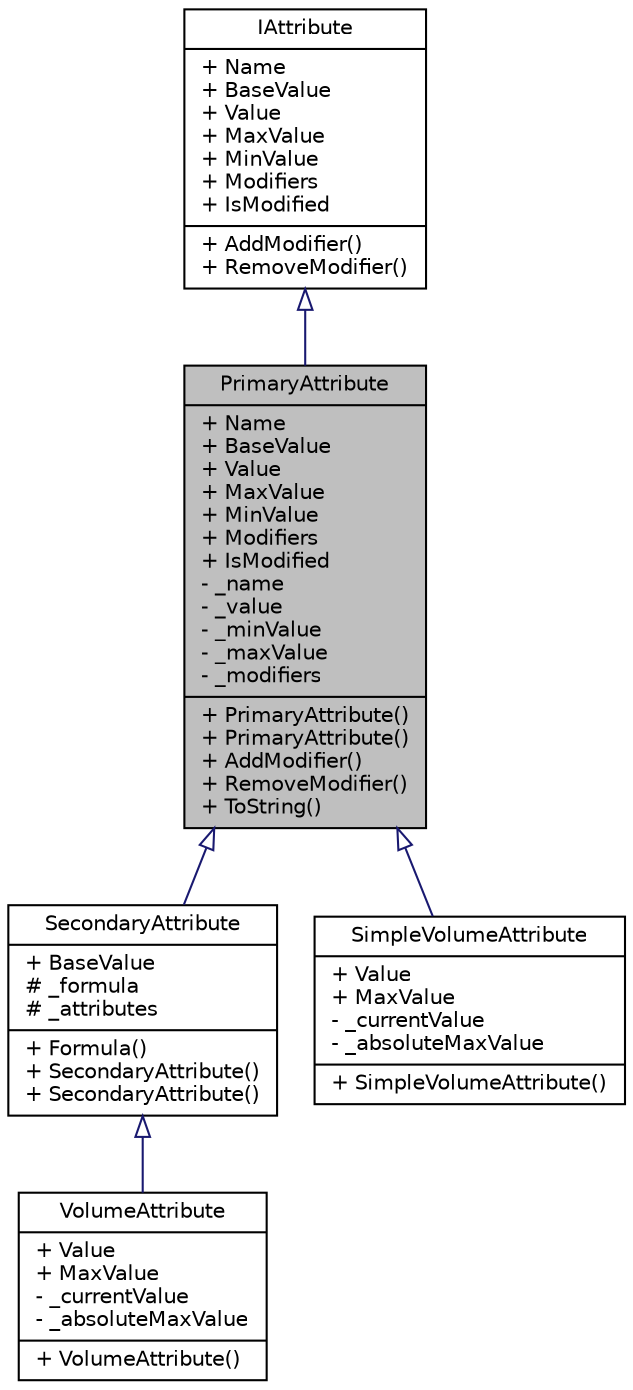 digraph "PrimaryAttribute"
{
 // INTERACTIVE_SVG=YES
  edge [fontname="Helvetica",fontsize="10",labelfontname="Helvetica",labelfontsize="10"];
  node [fontname="Helvetica",fontsize="10",shape=record];
  Node1 [label="{PrimaryAttribute\n|+ Name\l+ BaseValue\l+ Value\l+ MaxValue\l+ MinValue\l+ Modifiers\l+ IsModified\l- _name\l- _value\l- _minValue\l- _maxValue\l- _modifiers\l|+ PrimaryAttribute()\l+ PrimaryAttribute()\l+ AddModifier()\l+ RemoveModifier()\l+ ToString()\l}",height=0.2,width=0.4,color="black", fillcolor="grey75", style="filled" fontcolor="black"];
  Node2 -> Node1 [dir="back",color="midnightblue",fontsize="10",style="solid",arrowtail="onormal",fontname="Helvetica"];
  Node2 [label="{IAttribute\n|+ Name\l+ BaseValue\l+ Value\l+ MaxValue\l+ MinValue\l+ Modifiers\l+ IsModified\l|+ AddModifier()\l+ RemoveModifier()\l}",height=0.2,width=0.4,color="black", fillcolor="white", style="filled",URL="$db/d8f/interface_action_rpg_kit_1_1_core_1_1_character_1_1_attribute_1_1_i_attribute.xhtml",tooltip="Interface for Attributes. "];
  Node1 -> Node3 [dir="back",color="midnightblue",fontsize="10",style="solid",arrowtail="onormal",fontname="Helvetica"];
  Node3 [label="{SecondaryAttribute\n|+ BaseValue\l# _formula\l# _attributes\l|+ Formula()\l+ SecondaryAttribute()\l+ SecondaryAttribute()\l}",height=0.2,width=0.4,color="black", fillcolor="white", style="filled",URL="$d7/d09/class_action_rpg_kit_1_1_core_1_1_character_1_1_attribute_1_1_secondary_attribute.xhtml",tooltip="The Value is calculated through a given formula. "];
  Node3 -> Node4 [dir="back",color="midnightblue",fontsize="10",style="solid",arrowtail="onormal",fontname="Helvetica"];
  Node4 [label="{VolumeAttribute\n|+ Value\l+ MaxValue\l- _currentValue\l- _absoluteMaxValue\l|+ VolumeAttribute()\l}",height=0.2,width=0.4,color="black", fillcolor="white", style="filled",URL="$d3/da5/class_action_rpg_kit_1_1_core_1_1_character_1_1_attribute_1_1_volume_attribute.xhtml",tooltip="Represents a volume of something, e.g. magic, life. The base value is derived through a formula and s..."];
  Node1 -> Node5 [dir="back",color="midnightblue",fontsize="10",style="solid",arrowtail="onormal",fontname="Helvetica"];
  Node5 [label="{SimpleVolumeAttribute\n|+ Value\l+ MaxValue\l- _currentValue\l- _absoluteMaxValue\l|+ SimpleVolumeAttribute()\l}",height=0.2,width=0.4,color="black", fillcolor="white", style="filled",URL="$dc/d20/class_action_rpg_kit_1_1_core_1_1_character_1_1_attribute_1_1_simple_volume_attribute.xhtml",tooltip="The base value is a simple float as opposed to a formula based. "];
}
